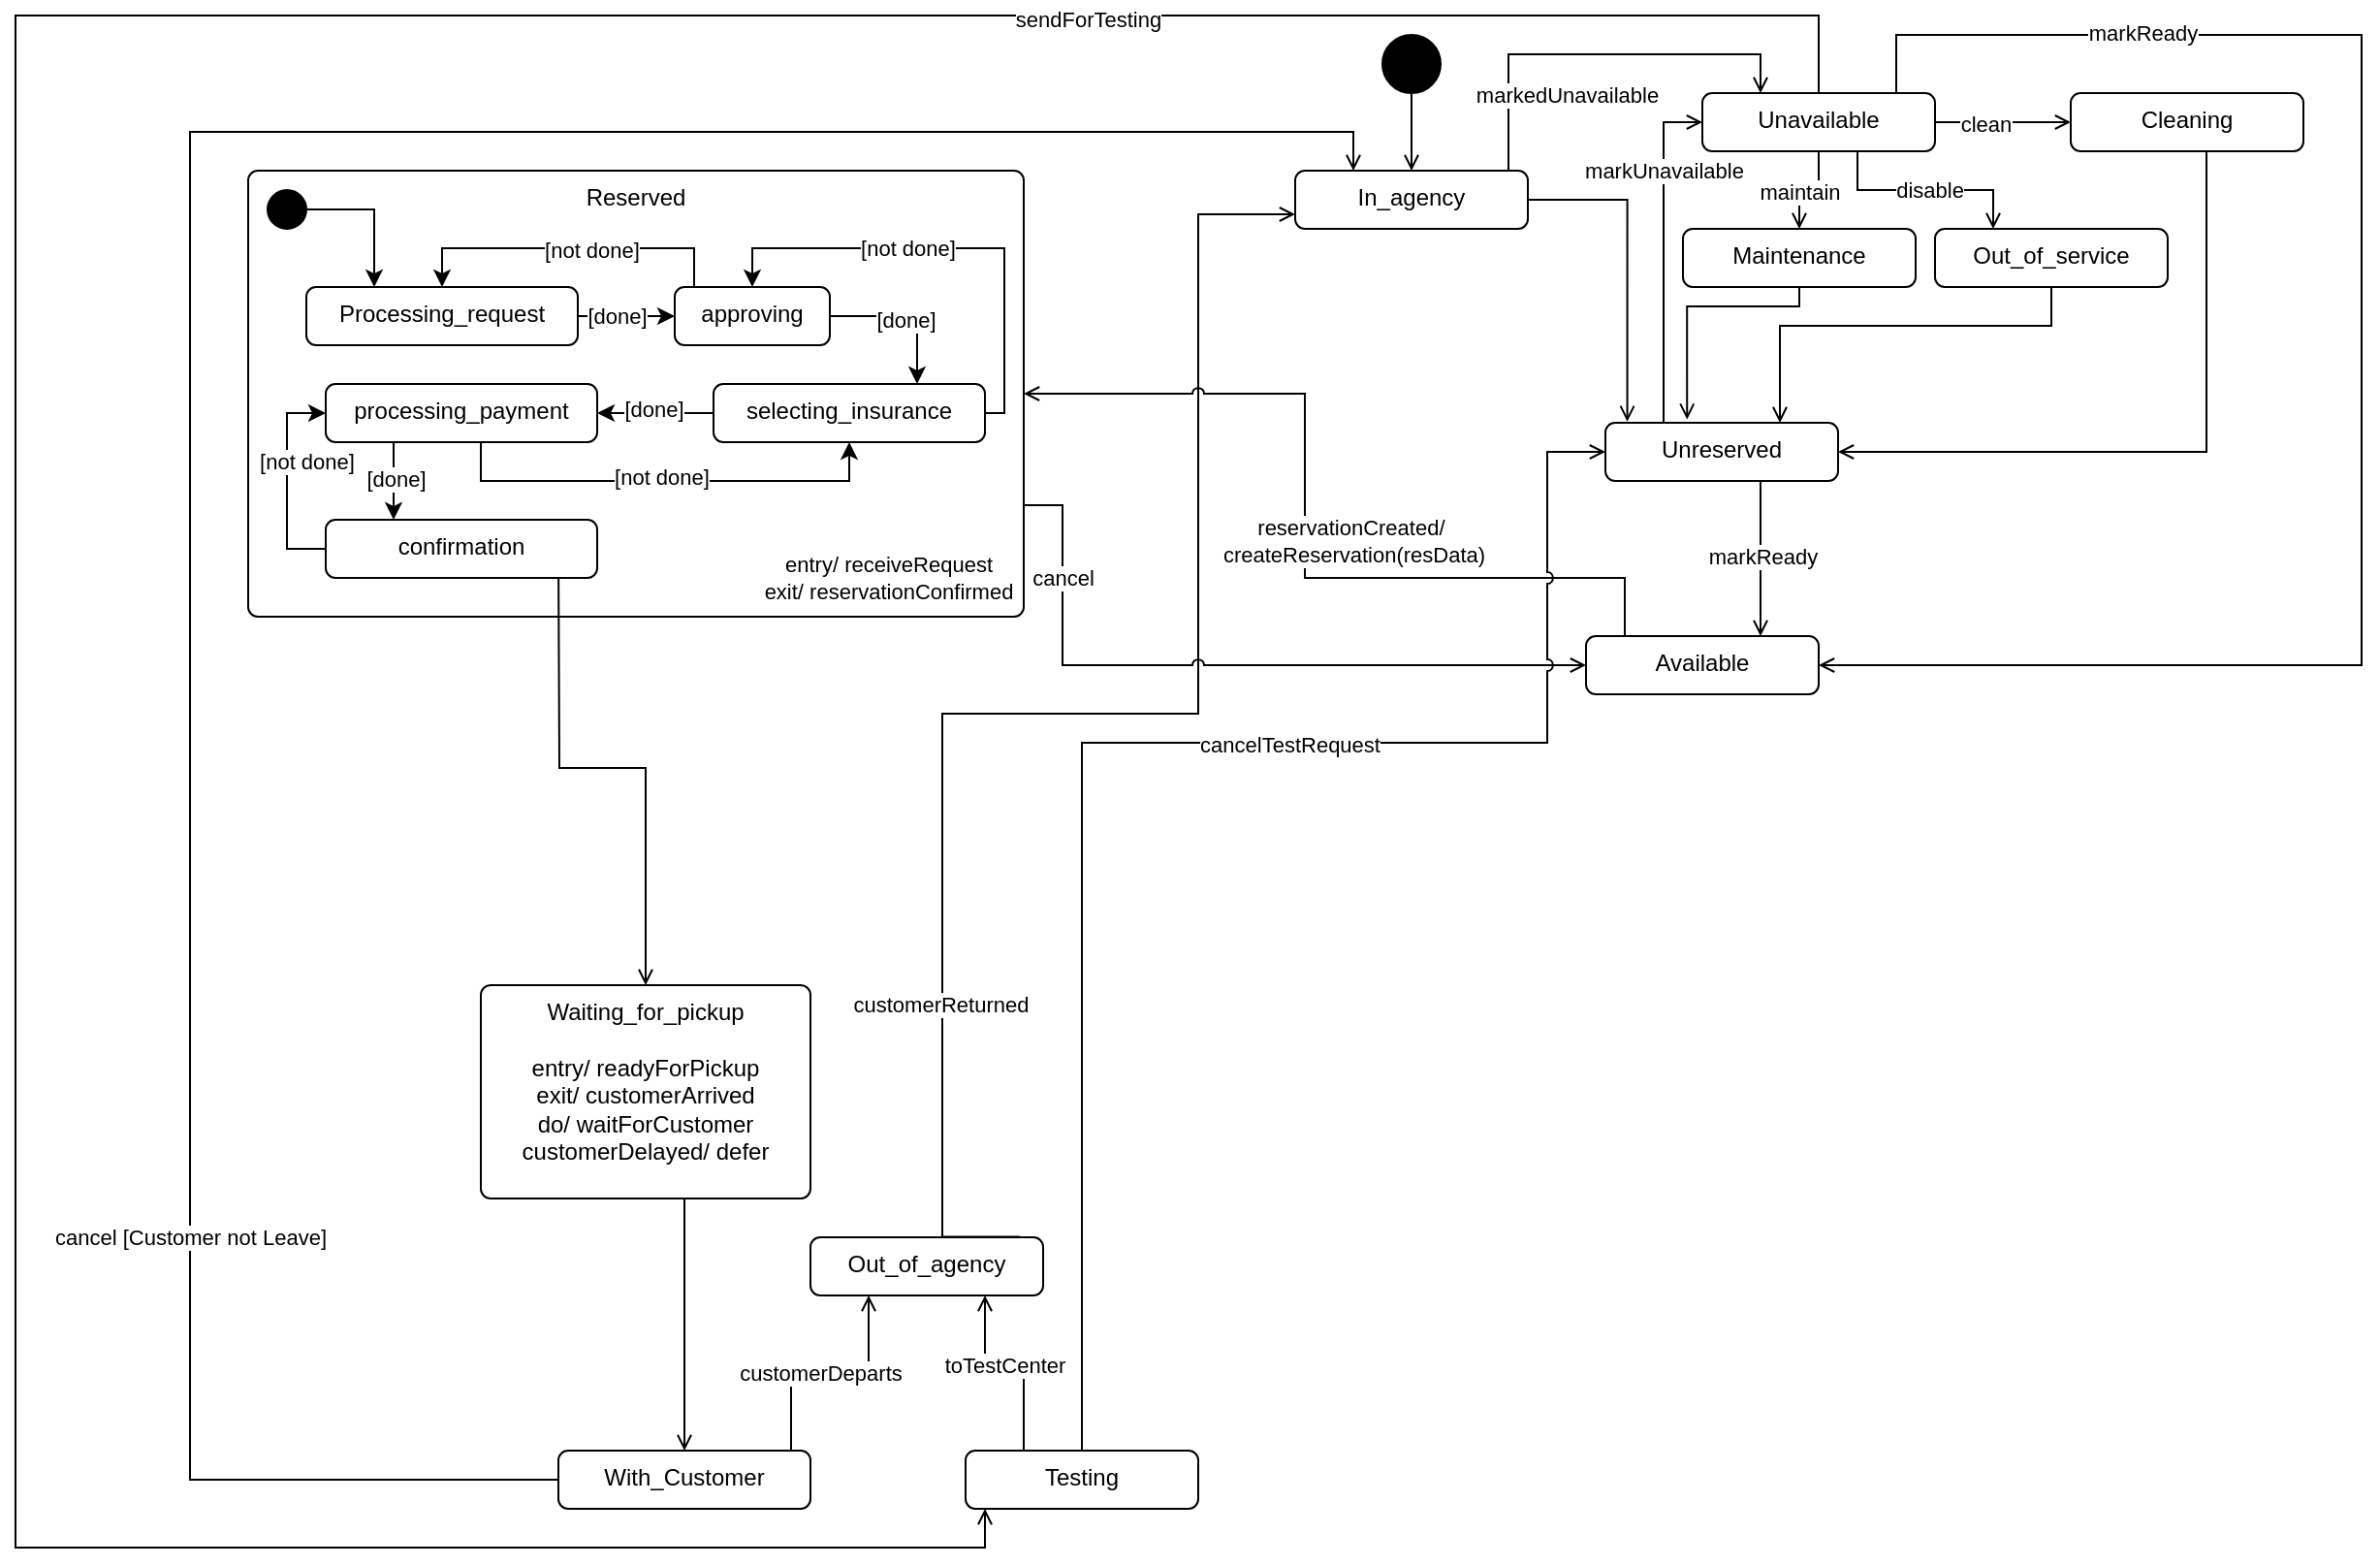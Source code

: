 <mxfile version="21.6.5" type="google">
  <diagram name="Page-1" id="DMmozx6f6weZfKAwVbgP">
    <mxGraphModel grid="1" page="1" gridSize="10" guides="1" tooltips="1" connect="1" arrows="1" fold="1" pageScale="1" pageWidth="850" pageHeight="1100" math="0" shadow="0">
      <root>
        <mxCell id="0" />
        <mxCell id="1" parent="0" />
        <mxCell id="J-f9868BmVxVPOFyWIxb-1" value="" style="ellipse;html=1;fillStyle=solid;fillColor=#000000;" vertex="1" parent="1">
          <mxGeometry x="325" y="240" width="30" height="30" as="geometry" />
        </mxCell>
        <mxCell id="J-f9868BmVxVPOFyWIxb-2" value="" style="endArrow=open;html=1;rounded=0;align=center;verticalAlign=top;endFill=0;labelBackgroundColor=none;endSize=6;entryX=0.5;entryY=0;entryDx=0;entryDy=0;" edge="1" parent="1" source="J-f9868BmVxVPOFyWIxb-1" target="J-f9868BmVxVPOFyWIxb-3">
          <mxGeometry relative="1" as="geometry">
            <mxPoint x="130" y="155" as="targetPoint" />
          </mxGeometry>
        </mxCell>
        <mxCell id="J-f9868BmVxVPOFyWIxb-60" style="edgeStyle=orthogonalEdgeStyle;rounded=0;orthogonalLoop=1;jettySize=auto;html=1;entryX=0.094;entryY=-0.019;entryDx=0;entryDy=0;entryPerimeter=0;endArrow=open;endFill=0;" edge="1" parent="1" source="J-f9868BmVxVPOFyWIxb-3" target="J-f9868BmVxVPOFyWIxb-8">
          <mxGeometry relative="1" as="geometry">
            <Array as="points">
              <mxPoint x="451" y="325" />
            </Array>
          </mxGeometry>
        </mxCell>
        <mxCell id="J-f9868BmVxVPOFyWIxb-85" style="edgeStyle=orthogonalEdgeStyle;rounded=0;orthogonalLoop=1;jettySize=auto;html=1;entryX=0.25;entryY=0;entryDx=0;entryDy=0;endArrow=open;endFill=0;" edge="1" parent="1" source="J-f9868BmVxVPOFyWIxb-3" target="J-f9868BmVxVPOFyWIxb-69">
          <mxGeometry relative="1" as="geometry">
            <Array as="points">
              <mxPoint x="390" y="250" />
              <mxPoint x="520" y="250" />
            </Array>
          </mxGeometry>
        </mxCell>
        <mxCell id="HE6LoLy0hS6oBVjU4GT2-6" value="markedUnavailable" style="edgeLabel;html=1;align=center;verticalAlign=middle;resizable=0;points=[];" connectable="0" vertex="1" parent="J-f9868BmVxVPOFyWIxb-85">
          <mxGeometry x="-0.643" y="2" relative="1" as="geometry">
            <mxPoint x="32" y="-2" as="offset" />
          </mxGeometry>
        </mxCell>
        <mxCell id="J-f9868BmVxVPOFyWIxb-3" value="&lt;div&gt;In_agency&lt;/div&gt;&lt;div&gt;&lt;br&gt;&lt;/div&gt;" style="html=1;align=center;verticalAlign=top;rounded=1;absoluteArcSize=1;arcSize=10;dashed=0;whiteSpace=wrap;" vertex="1" parent="1">
          <mxGeometry x="280" y="310" width="120" height="30" as="geometry" />
        </mxCell>
        <mxCell id="J-f9868BmVxVPOFyWIxb-51" style="edgeStyle=orthogonalEdgeStyle;rounded=0;orthogonalLoop=1;jettySize=auto;html=1;entryX=0;entryY=0.75;entryDx=0;entryDy=0;exitX=0.899;exitY=-0.01;exitDx=0;exitDy=0;exitPerimeter=0;endArrow=open;endFill=0;" edge="1" parent="1" source="J-f9868BmVxVPOFyWIxb-5" target="J-f9868BmVxVPOFyWIxb-3">
          <mxGeometry relative="1" as="geometry">
            <Array as="points">
              <mxPoint x="98" y="860" />
              <mxPoint x="98" y="590" />
              <mxPoint x="230" y="590" />
              <mxPoint x="230" y="333" />
            </Array>
          </mxGeometry>
        </mxCell>
        <mxCell id="J-f9868BmVxVPOFyWIxb-129" value="customerReturned" style="edgeLabel;html=1;align=center;verticalAlign=middle;resizable=0;points=[];" connectable="0" vertex="1" parent="J-f9868BmVxVPOFyWIxb-51">
          <mxGeometry x="-0.574" y="1" relative="1" as="geometry">
            <mxPoint as="offset" />
          </mxGeometry>
        </mxCell>
        <mxCell id="J-f9868BmVxVPOFyWIxb-5" value="Out_of_agency" style="html=1;align=center;verticalAlign=top;rounded=1;absoluteArcSize=1;arcSize=10;dashed=0;whiteSpace=wrap;" vertex="1" parent="1">
          <mxGeometry x="30" y="860" width="120" height="30" as="geometry" />
        </mxCell>
        <mxCell id="J-f9868BmVxVPOFyWIxb-59" style="edgeStyle=orthogonalEdgeStyle;rounded=0;orthogonalLoop=1;jettySize=auto;html=1;entryX=0;entryY=0.5;entryDx=0;entryDy=0;jumpSize=6;jumpStyle=arc;exitX=1;exitY=0.75;exitDx=0;exitDy=0;endArrow=open;endFill=0;" edge="1" parent="1" source="J-f9868BmVxVPOFyWIxb-7" target="J-f9868BmVxVPOFyWIxb-9">
          <mxGeometry relative="1" as="geometry">
            <Array as="points">
              <mxPoint x="160" y="483" />
              <mxPoint x="160" y="565" />
            </Array>
            <mxPoint x="230.0" y="700.01" as="sourcePoint" />
            <mxPoint x="518.8" y="782.5" as="targetPoint" />
          </mxGeometry>
        </mxCell>
        <mxCell id="J-f9868BmVxVPOFyWIxb-101" value="cancel" style="edgeLabel;html=1;align=center;verticalAlign=middle;resizable=0;points=[];" connectable="0" vertex="1" parent="J-f9868BmVxVPOFyWIxb-59">
          <mxGeometry x="-0.545" y="-1" relative="1" as="geometry">
            <mxPoint x="1" y="-27" as="offset" />
          </mxGeometry>
        </mxCell>
        <mxCell id="J-f9868BmVxVPOFyWIxb-7" value="Reserved" style="html=1;align=center;verticalAlign=top;rounded=1;absoluteArcSize=1;arcSize=10;dashed=0;whiteSpace=wrap;" vertex="1" parent="1">
          <mxGeometry x="-260" y="310" width="400" height="230" as="geometry" />
        </mxCell>
        <mxCell id="J-f9868BmVxVPOFyWIxb-61" style="edgeStyle=orthogonalEdgeStyle;rounded=0;orthogonalLoop=1;jettySize=auto;html=1;entryX=0.75;entryY=0;entryDx=0;entryDy=0;endArrow=open;endFill=0;" edge="1" parent="1" source="J-f9868BmVxVPOFyWIxb-8" target="J-f9868BmVxVPOFyWIxb-9">
          <mxGeometry relative="1" as="geometry">
            <Array as="points">
              <mxPoint x="520" y="500" />
              <mxPoint x="520" y="500" />
            </Array>
          </mxGeometry>
        </mxCell>
        <mxCell id="HE6LoLy0hS6oBVjU4GT2-17" value="markReady" style="edgeLabel;html=1;align=center;verticalAlign=middle;resizable=0;points=[];" connectable="0" vertex="1" parent="J-f9868BmVxVPOFyWIxb-61">
          <mxGeometry x="-0.033" y="1" relative="1" as="geometry">
            <mxPoint as="offset" />
          </mxGeometry>
        </mxCell>
        <mxCell id="J-f9868BmVxVPOFyWIxb-83" style="edgeStyle=orthogonalEdgeStyle;rounded=0;orthogonalLoop=1;jettySize=auto;html=1;entryX=0;entryY=0.5;entryDx=0;entryDy=0;endArrow=open;endFill=0;" edge="1" parent="1" source="J-f9868BmVxVPOFyWIxb-8" target="J-f9868BmVxVPOFyWIxb-69">
          <mxGeometry relative="1" as="geometry">
            <Array as="points">
              <mxPoint x="470" y="285" />
            </Array>
          </mxGeometry>
        </mxCell>
        <mxCell id="HE6LoLy0hS6oBVjU4GT2-10" value="markUnavailable" style="edgeLabel;html=1;align=center;verticalAlign=middle;resizable=0;points=[];" connectable="0" vertex="1" parent="J-f9868BmVxVPOFyWIxb-83">
          <mxGeometry x="0.29" y="2" relative="1" as="geometry">
            <mxPoint x="2" y="-17" as="offset" />
          </mxGeometry>
        </mxCell>
        <mxCell id="J-f9868BmVxVPOFyWIxb-8" value="Unreserved" style="html=1;align=center;verticalAlign=top;rounded=1;absoluteArcSize=1;arcSize=10;dashed=0;whiteSpace=wrap;" vertex="1" parent="1">
          <mxGeometry x="440" y="440" width="120" height="30" as="geometry" />
        </mxCell>
        <mxCell id="J-f9868BmVxVPOFyWIxb-64" style="edgeStyle=orthogonalEdgeStyle;rounded=0;orthogonalLoop=1;jettySize=auto;html=1;exitX=0;exitY=0.25;exitDx=0;exitDy=0;jumpStyle=arc;endArrow=open;endFill=0;" edge="1" parent="1" source="J-f9868BmVxVPOFyWIxb-9">
          <mxGeometry relative="1" as="geometry">
            <mxPoint x="140" y="425" as="targetPoint" />
            <Array as="points">
              <mxPoint x="450" y="558" />
              <mxPoint x="450" y="520" />
              <mxPoint x="285" y="520" />
              <mxPoint x="285" y="425" />
            </Array>
          </mxGeometry>
        </mxCell>
        <mxCell id="J-f9868BmVxVPOFyWIxb-126" value="&lt;div&gt;reservationCreated/&amp;nbsp;&lt;/div&gt;&lt;div&gt;createReservation(resData)&lt;/div&gt;" style="edgeLabel;html=1;align=center;verticalAlign=middle;resizable=0;points=[];" connectable="0" vertex="1" parent="J-f9868BmVxVPOFyWIxb-64">
          <mxGeometry x="0.138" y="-1" relative="1" as="geometry">
            <mxPoint x="24" y="21" as="offset" />
          </mxGeometry>
        </mxCell>
        <mxCell id="J-f9868BmVxVPOFyWIxb-9" value="&lt;div&gt;Available&lt;/div&gt;" style="html=1;align=center;verticalAlign=top;rounded=1;absoluteArcSize=1;arcSize=10;dashed=0;whiteSpace=wrap;" vertex="1" parent="1">
          <mxGeometry x="430" y="550" width="120" height="30" as="geometry" />
        </mxCell>
        <mxCell id="J-f9868BmVxVPOFyWIxb-41" style="edgeStyle=orthogonalEdgeStyle;rounded=0;orthogonalLoop=1;jettySize=auto;html=1;entryX=0.25;entryY=1;entryDx=0;entryDy=0;endArrow=open;endFill=0;" edge="1" parent="1" source="J-f9868BmVxVPOFyWIxb-15" target="J-f9868BmVxVPOFyWIxb-5">
          <mxGeometry relative="1" as="geometry">
            <Array as="points">
              <mxPoint x="20" y="930" />
              <mxPoint x="60" y="930" />
            </Array>
          </mxGeometry>
        </mxCell>
        <mxCell id="HE6LoLy0hS6oBVjU4GT2-15" value="customerDeparts" style="edgeLabel;html=1;align=center;verticalAlign=middle;resizable=0;points=[];" connectable="0" vertex="1" parent="J-f9868BmVxVPOFyWIxb-41">
          <mxGeometry x="-0.092" relative="1" as="geometry">
            <mxPoint as="offset" />
          </mxGeometry>
        </mxCell>
        <mxCell id="J-f9868BmVxVPOFyWIxb-68" style="edgeStyle=orthogonalEdgeStyle;rounded=0;orthogonalLoop=1;jettySize=auto;html=1;entryX=0.25;entryY=0;entryDx=0;entryDy=0;endArrow=open;endFill=0;" edge="1" parent="1" source="J-f9868BmVxVPOFyWIxb-15" target="J-f9868BmVxVPOFyWIxb-3">
          <mxGeometry relative="1" as="geometry">
            <Array as="points">
              <mxPoint x="-290" y="985" />
              <mxPoint x="-290" y="290" />
              <mxPoint x="310" y="290" />
            </Array>
          </mxGeometry>
        </mxCell>
        <mxCell id="HE6LoLy0hS6oBVjU4GT2-12" value="cancel [Customer not Leave]" style="edgeLabel;html=1;align=center;verticalAlign=middle;resizable=0;points=[];" connectable="0" vertex="1" parent="J-f9868BmVxVPOFyWIxb-68">
          <mxGeometry x="-0.754" y="4" relative="1" as="geometry">
            <mxPoint x="-5" y="-129" as="offset" />
          </mxGeometry>
        </mxCell>
        <mxCell id="J-f9868BmVxVPOFyWIxb-15" value="&lt;div&gt;With_Customer&lt;/div&gt;&lt;div&gt;&lt;br&gt;&lt;/div&gt;" style="html=1;align=center;verticalAlign=top;rounded=1;absoluteArcSize=1;arcSize=10;dashed=0;whiteSpace=wrap;" vertex="1" parent="1">
          <mxGeometry x="-100" y="970" width="130" height="30" as="geometry" />
        </mxCell>
        <mxCell id="J-f9868BmVxVPOFyWIxb-43" style="edgeStyle=orthogonalEdgeStyle;rounded=0;orthogonalLoop=1;jettySize=auto;html=1;exitX=0.75;exitY=0;exitDx=0;exitDy=0;entryX=0.75;entryY=1;entryDx=0;entryDy=0;jumpStyle=arc;endArrow=open;endFill=0;" edge="1" parent="1" source="J-f9868BmVxVPOFyWIxb-16" target="J-f9868BmVxVPOFyWIxb-5">
          <mxGeometry relative="1" as="geometry">
            <mxPoint x="160" y="920" as="targetPoint" />
            <Array as="points">
              <mxPoint x="140" y="970" />
              <mxPoint x="140" y="925" />
              <mxPoint x="120" y="925" />
            </Array>
          </mxGeometry>
        </mxCell>
        <mxCell id="HE6LoLy0hS6oBVjU4GT2-16" value="toTestCenter" style="edgeLabel;html=1;align=center;verticalAlign=middle;resizable=0;points=[];" connectable="0" vertex="1" parent="J-f9868BmVxVPOFyWIxb-43">
          <mxGeometry x="0.444" y="1" relative="1" as="geometry">
            <mxPoint as="offset" />
          </mxGeometry>
        </mxCell>
        <mxCell id="J-f9868BmVxVPOFyWIxb-67" style="edgeStyle=orthogonalEdgeStyle;rounded=0;orthogonalLoop=1;jettySize=auto;html=1;entryX=0;entryY=0.5;entryDx=0;entryDy=0;jumpStyle=arc;endArrow=open;endFill=0;" edge="1" parent="1" source="J-f9868BmVxVPOFyWIxb-16" target="J-f9868BmVxVPOFyWIxb-8">
          <mxGeometry relative="1" as="geometry">
            <Array as="points">
              <mxPoint x="170" y="605" />
              <mxPoint x="410" y="605" />
              <mxPoint x="410" y="455" />
            </Array>
          </mxGeometry>
        </mxCell>
        <mxCell id="HE6LoLy0hS6oBVjU4GT2-13" value="cancelTestRequest" style="edgeLabel;html=1;align=center;verticalAlign=middle;resizable=0;points=[];" connectable="0" vertex="1" parent="J-f9868BmVxVPOFyWIxb-67">
          <mxGeometry x="0.202" y="-1" relative="1" as="geometry">
            <mxPoint as="offset" />
          </mxGeometry>
        </mxCell>
        <mxCell id="J-f9868BmVxVPOFyWIxb-70" style="edgeStyle=orthogonalEdgeStyle;rounded=0;orthogonalLoop=1;jettySize=auto;html=1;entryX=0.5;entryY=0;entryDx=0;entryDy=0;startArrow=open;startFill=0;endArrow=none;endFill=0;" edge="1" parent="1" source="J-f9868BmVxVPOFyWIxb-16" target="J-f9868BmVxVPOFyWIxb-69">
          <mxGeometry relative="1" as="geometry">
            <Array as="points">
              <mxPoint x="120" y="1020" />
              <mxPoint x="-380" y="1020" />
              <mxPoint x="-380" y="230" />
              <mxPoint x="550" y="230" />
            </Array>
          </mxGeometry>
        </mxCell>
        <mxCell id="HE6LoLy0hS6oBVjU4GT2-14" value="sendForTesting" style="edgeLabel;html=1;align=center;verticalAlign=middle;resizable=0;points=[];" connectable="0" vertex="1" parent="J-f9868BmVxVPOFyWIxb-70">
          <mxGeometry x="0.634" y="-2" relative="1" as="geometry">
            <mxPoint as="offset" />
          </mxGeometry>
        </mxCell>
        <mxCell id="J-f9868BmVxVPOFyWIxb-16" value="Testing" style="html=1;align=center;verticalAlign=top;rounded=1;absoluteArcSize=1;arcSize=10;dashed=0;whiteSpace=wrap;" vertex="1" parent="1">
          <mxGeometry x="110" y="970" width="120" height="30" as="geometry" />
        </mxCell>
        <mxCell id="J-f9868BmVxVPOFyWIxb-72" style="edgeStyle=orthogonalEdgeStyle;rounded=0;orthogonalLoop=1;jettySize=auto;html=1;endArrow=open;endFill=0;" edge="1" parent="1" source="J-f9868BmVxVPOFyWIxb-69" target="J-f9868BmVxVPOFyWIxb-71">
          <mxGeometry relative="1" as="geometry" />
        </mxCell>
        <mxCell id="HE6LoLy0hS6oBVjU4GT2-9" value="maintain" style="edgeLabel;html=1;align=center;verticalAlign=middle;resizable=0;points=[];" connectable="0" vertex="1" parent="J-f9868BmVxVPOFyWIxb-72">
          <mxGeometry x="-0.467" relative="1" as="geometry">
            <mxPoint x="-10" y="7" as="offset" />
          </mxGeometry>
        </mxCell>
        <mxCell id="J-f9868BmVxVPOFyWIxb-75" style="edgeStyle=orthogonalEdgeStyle;rounded=0;orthogonalLoop=1;jettySize=auto;html=1;entryX=0.25;entryY=0;entryDx=0;entryDy=0;endArrow=open;endFill=0;" edge="1" parent="1" source="J-f9868BmVxVPOFyWIxb-69" target="J-f9868BmVxVPOFyWIxb-74">
          <mxGeometry relative="1" as="geometry">
            <Array as="points">
              <mxPoint x="570" y="320" />
              <mxPoint x="640" y="320" />
            </Array>
          </mxGeometry>
        </mxCell>
        <mxCell id="HE6LoLy0hS6oBVjU4GT2-8" value="disable" style="edgeLabel;html=1;align=center;verticalAlign=middle;resizable=0;points=[];" connectable="0" vertex="1" parent="J-f9868BmVxVPOFyWIxb-75">
          <mxGeometry x="0.036" relative="1" as="geometry">
            <mxPoint as="offset" />
          </mxGeometry>
        </mxCell>
        <mxCell id="J-f9868BmVxVPOFyWIxb-79" style="edgeStyle=orthogonalEdgeStyle;rounded=0;orthogonalLoop=1;jettySize=auto;html=1;entryX=0;entryY=0.5;entryDx=0;entryDy=0;endArrow=open;endFill=0;" edge="1" parent="1" source="J-f9868BmVxVPOFyWIxb-69" target="J-f9868BmVxVPOFyWIxb-77">
          <mxGeometry relative="1" as="geometry" />
        </mxCell>
        <mxCell id="HE6LoLy0hS6oBVjU4GT2-7" value="clean" style="edgeLabel;html=1;align=center;verticalAlign=middle;resizable=0;points=[];" connectable="0" vertex="1" parent="J-f9868BmVxVPOFyWIxb-79">
          <mxGeometry x="-0.276" y="-1" relative="1" as="geometry">
            <mxPoint as="offset" />
          </mxGeometry>
        </mxCell>
        <mxCell id="J-f9868BmVxVPOFyWIxb-84" style="edgeStyle=orthogonalEdgeStyle;rounded=0;orthogonalLoop=1;jettySize=auto;html=1;entryX=1;entryY=0.5;entryDx=0;entryDy=0;endArrow=open;endFill=0;" edge="1" parent="1" source="J-f9868BmVxVPOFyWIxb-69" target="J-f9868BmVxVPOFyWIxb-9">
          <mxGeometry relative="1" as="geometry">
            <Array as="points">
              <mxPoint x="590" y="240" />
              <mxPoint x="830" y="240" />
              <mxPoint x="830" y="565" />
            </Array>
          </mxGeometry>
        </mxCell>
        <mxCell id="HE6LoLy0hS6oBVjU4GT2-1" value="markReady" style="edgeLabel;html=1;align=center;verticalAlign=middle;resizable=0;points=[];" connectable="0" vertex="1" parent="J-f9868BmVxVPOFyWIxb-84">
          <mxGeometry x="-0.641" y="1" relative="1" as="geometry">
            <mxPoint as="offset" />
          </mxGeometry>
        </mxCell>
        <mxCell id="J-f9868BmVxVPOFyWIxb-69" value="&lt;div&gt;Unavailable&lt;/div&gt;" style="html=1;align=center;verticalAlign=top;rounded=1;absoluteArcSize=1;arcSize=10;dashed=0;whiteSpace=wrap;" vertex="1" parent="1">
          <mxGeometry x="490" y="270" width="120" height="30" as="geometry" />
        </mxCell>
        <mxCell id="J-f9868BmVxVPOFyWIxb-73" style="edgeStyle=orthogonalEdgeStyle;rounded=0;orthogonalLoop=1;jettySize=auto;html=1;entryX=0.351;entryY=-0.057;entryDx=0;entryDy=0;entryPerimeter=0;endArrow=open;endFill=0;" edge="1" parent="1" source="J-f9868BmVxVPOFyWIxb-71" target="J-f9868BmVxVPOFyWIxb-8">
          <mxGeometry relative="1" as="geometry">
            <Array as="points">
              <mxPoint x="540" y="380" />
              <mxPoint x="482" y="380" />
            </Array>
          </mxGeometry>
        </mxCell>
        <mxCell id="J-f9868BmVxVPOFyWIxb-71" value="Maintenance" style="html=1;align=center;verticalAlign=top;rounded=1;absoluteArcSize=1;arcSize=10;dashed=0;whiteSpace=wrap;" vertex="1" parent="1">
          <mxGeometry x="480" y="340" width="120" height="30" as="geometry" />
        </mxCell>
        <mxCell id="J-f9868BmVxVPOFyWIxb-76" style="edgeStyle=orthogonalEdgeStyle;rounded=0;orthogonalLoop=1;jettySize=auto;html=1;endArrow=open;endFill=0;entryX=0.75;entryY=0;entryDx=0;entryDy=0;" edge="1" parent="1" source="J-f9868BmVxVPOFyWIxb-74" target="J-f9868BmVxVPOFyWIxb-8">
          <mxGeometry relative="1" as="geometry">
            <Array as="points">
              <mxPoint x="670" y="390" />
              <mxPoint x="530" y="390" />
            </Array>
            <mxPoint x="510" y="420" as="targetPoint" />
          </mxGeometry>
        </mxCell>
        <mxCell id="J-f9868BmVxVPOFyWIxb-74" value="Out_of_service" style="html=1;align=center;verticalAlign=top;rounded=1;absoluteArcSize=1;arcSize=10;dashed=0;whiteSpace=wrap;" vertex="1" parent="1">
          <mxGeometry x="610" y="340" width="120" height="30" as="geometry" />
        </mxCell>
        <mxCell id="J-f9868BmVxVPOFyWIxb-80" style="edgeStyle=orthogonalEdgeStyle;rounded=0;orthogonalLoop=1;jettySize=auto;html=1;entryX=1;entryY=0.5;entryDx=0;entryDy=0;endArrow=open;endFill=0;" edge="1" parent="1" source="J-f9868BmVxVPOFyWIxb-77" target="J-f9868BmVxVPOFyWIxb-8">
          <mxGeometry relative="1" as="geometry">
            <Array as="points">
              <mxPoint x="750" y="455" />
            </Array>
          </mxGeometry>
        </mxCell>
        <mxCell id="J-f9868BmVxVPOFyWIxb-77" value="Cleaning" style="html=1;align=center;verticalAlign=top;rounded=1;absoluteArcSize=1;arcSize=10;dashed=0;whiteSpace=wrap;" vertex="1" parent="1">
          <mxGeometry x="680" y="270" width="120" height="30" as="geometry" />
        </mxCell>
        <mxCell id="J-f9868BmVxVPOFyWIxb-102" style="edgeStyle=orthogonalEdgeStyle;rounded=0;orthogonalLoop=1;jettySize=auto;html=1;entryX=0;entryY=0.5;entryDx=0;entryDy=0;" edge="1" parent="1" source="J-f9868BmVxVPOFyWIxb-87" target="J-f9868BmVxVPOFyWIxb-89">
          <mxGeometry relative="1" as="geometry" />
        </mxCell>
        <mxCell id="J-f9868BmVxVPOFyWIxb-87" value="Processing_request" style="html=1;align=center;verticalAlign=top;rounded=1;absoluteArcSize=1;arcSize=10;dashed=0;whiteSpace=wrap;" vertex="1" parent="1">
          <mxGeometry x="-230" y="370" width="140" height="30" as="geometry" />
        </mxCell>
        <mxCell id="J-f9868BmVxVPOFyWIxb-103" style="edgeStyle=orthogonalEdgeStyle;rounded=0;orthogonalLoop=1;jettySize=auto;html=1;entryX=0.5;entryY=0;entryDx=0;entryDy=0;" edge="1" parent="1" source="J-f9868BmVxVPOFyWIxb-89" target="J-f9868BmVxVPOFyWIxb-87">
          <mxGeometry relative="1" as="geometry">
            <Array as="points">
              <mxPoint x="-30" y="350" />
              <mxPoint x="-160" y="350" />
            </Array>
          </mxGeometry>
        </mxCell>
        <mxCell id="J-f9868BmVxVPOFyWIxb-104" value="[not done]" style="edgeLabel;html=1;align=center;verticalAlign=middle;resizable=0;points=[];" connectable="0" vertex="1" parent="J-f9868BmVxVPOFyWIxb-103">
          <mxGeometry x="-0.138" y="1" relative="1" as="geometry">
            <mxPoint as="offset" />
          </mxGeometry>
        </mxCell>
        <mxCell id="J-f9868BmVxVPOFyWIxb-105" style="edgeStyle=orthogonalEdgeStyle;rounded=0;orthogonalLoop=1;jettySize=auto;html=1;entryX=0.75;entryY=0;entryDx=0;entryDy=0;" edge="1" parent="1" source="J-f9868BmVxVPOFyWIxb-89" target="J-f9868BmVxVPOFyWIxb-90">
          <mxGeometry relative="1" as="geometry">
            <Array as="points">
              <mxPoint x="85" y="385" />
            </Array>
          </mxGeometry>
        </mxCell>
        <mxCell id="J-f9868BmVxVPOFyWIxb-106" value="[done]" style="edgeLabel;html=1;align=center;verticalAlign=middle;resizable=0;points=[];" connectable="0" vertex="1" parent="J-f9868BmVxVPOFyWIxb-105">
          <mxGeometry x="-0.005" relative="1" as="geometry">
            <mxPoint x="-150" as="offset" />
          </mxGeometry>
        </mxCell>
        <mxCell id="J-f9868BmVxVPOFyWIxb-107" value="[done]" style="edgeLabel;html=1;align=center;verticalAlign=middle;resizable=0;points=[];" connectable="0" vertex="1" parent="J-f9868BmVxVPOFyWIxb-105">
          <mxGeometry x="-0.035" y="-2" relative="1" as="geometry">
            <mxPoint as="offset" />
          </mxGeometry>
        </mxCell>
        <mxCell id="J-f9868BmVxVPOFyWIxb-89" value="approving" style="html=1;align=center;verticalAlign=top;rounded=1;absoluteArcSize=1;arcSize=10;dashed=0;whiteSpace=wrap;" vertex="1" parent="1">
          <mxGeometry x="-40" y="370" width="80" height="30" as="geometry" />
        </mxCell>
        <mxCell id="J-f9868BmVxVPOFyWIxb-108" style="edgeStyle=orthogonalEdgeStyle;rounded=0;orthogonalLoop=1;jettySize=auto;html=1;entryX=0.5;entryY=0;entryDx=0;entryDy=0;" edge="1" parent="1" source="J-f9868BmVxVPOFyWIxb-90" target="J-f9868BmVxVPOFyWIxb-89">
          <mxGeometry relative="1" as="geometry">
            <Array as="points">
              <mxPoint x="130" y="435" />
              <mxPoint x="130" y="350" />
              <mxPoint y="350" />
            </Array>
          </mxGeometry>
        </mxCell>
        <mxCell id="J-f9868BmVxVPOFyWIxb-109" value="[not done]" style="edgeLabel;html=1;align=center;verticalAlign=middle;resizable=0;points=[];" connectable="0" vertex="1" parent="J-f9868BmVxVPOFyWIxb-108">
          <mxGeometry x="-0.058" relative="1" as="geometry">
            <mxPoint x="-30" as="offset" />
          </mxGeometry>
        </mxCell>
        <mxCell id="J-f9868BmVxVPOFyWIxb-110" style="edgeStyle=orthogonalEdgeStyle;rounded=0;orthogonalLoop=1;jettySize=auto;html=1;entryX=1;entryY=0.5;entryDx=0;entryDy=0;" edge="1" parent="1" source="J-f9868BmVxVPOFyWIxb-90" target="J-f9868BmVxVPOFyWIxb-94">
          <mxGeometry relative="1" as="geometry" />
        </mxCell>
        <mxCell id="J-f9868BmVxVPOFyWIxb-112" value="[done]" style="edgeLabel;html=1;align=center;verticalAlign=middle;resizable=0;points=[];" connectable="0" vertex="1" parent="J-f9868BmVxVPOFyWIxb-110">
          <mxGeometry x="0.048" y="-2" relative="1" as="geometry">
            <mxPoint as="offset" />
          </mxGeometry>
        </mxCell>
        <mxCell id="J-f9868BmVxVPOFyWIxb-90" value="selecting_insurance" style="html=1;align=center;verticalAlign=top;rounded=1;absoluteArcSize=1;arcSize=10;dashed=0;whiteSpace=wrap;" vertex="1" parent="1">
          <mxGeometry x="-20" y="420" width="140" height="30" as="geometry" />
        </mxCell>
        <mxCell id="J-f9868BmVxVPOFyWIxb-117" style="edgeStyle=orthogonalEdgeStyle;rounded=0;orthogonalLoop=1;jettySize=auto;html=1;entryX=0;entryY=0.5;entryDx=0;entryDy=0;exitX=0;exitY=0.5;exitDx=0;exitDy=0;" edge="1" parent="1" source="J-f9868BmVxVPOFyWIxb-91" target="J-f9868BmVxVPOFyWIxb-94">
          <mxGeometry relative="1" as="geometry" />
        </mxCell>
        <mxCell id="J-f9868BmVxVPOFyWIxb-118" value="[not done]" style="edgeLabel;html=1;align=center;verticalAlign=middle;resizable=0;points=[];" connectable="0" vertex="1" parent="J-f9868BmVxVPOFyWIxb-117">
          <mxGeometry x="0.054" y="1" relative="1" as="geometry">
            <mxPoint x="11" y="-7" as="offset" />
          </mxGeometry>
        </mxCell>
        <mxCell id="J-f9868BmVxVPOFyWIxb-122" style="edgeStyle=orthogonalEdgeStyle;rounded=0;orthogonalLoop=1;jettySize=auto;html=1;entryX=0.5;entryY=0;entryDx=0;entryDy=0;endArrow=open;endFill=0;" edge="1" parent="1" target="HE6LoLy0hS6oBVjU4GT2-3">
          <mxGeometry relative="1" as="geometry">
            <mxPoint x="-100" y="505.034" as="sourcePoint" />
            <mxPoint x="-20" y="970.0" as="targetPoint" />
          </mxGeometry>
        </mxCell>
        <mxCell id="J-f9868BmVxVPOFyWIxb-91" value="confirmation" style="html=1;align=center;verticalAlign=top;rounded=1;absoluteArcSize=1;arcSize=10;dashed=0;whiteSpace=wrap;" vertex="1" parent="1">
          <mxGeometry x="-220" y="490" width="140" height="30" as="geometry" />
        </mxCell>
        <mxCell id="J-f9868BmVxVPOFyWIxb-113" style="edgeStyle=orthogonalEdgeStyle;rounded=0;orthogonalLoop=1;jettySize=auto;html=1;entryX=0.5;entryY=1;entryDx=0;entryDy=0;" edge="1" parent="1" source="J-f9868BmVxVPOFyWIxb-94" target="J-f9868BmVxVPOFyWIxb-90">
          <mxGeometry relative="1" as="geometry">
            <Array as="points">
              <mxPoint x="-140" y="470" />
              <mxPoint x="50" y="470" />
            </Array>
          </mxGeometry>
        </mxCell>
        <mxCell id="J-f9868BmVxVPOFyWIxb-114" value="[not done]" style="edgeLabel;html=1;align=center;verticalAlign=middle;resizable=0;points=[];" connectable="0" vertex="1" parent="J-f9868BmVxVPOFyWIxb-113">
          <mxGeometry x="-0.022" y="2" relative="1" as="geometry">
            <mxPoint as="offset" />
          </mxGeometry>
        </mxCell>
        <mxCell id="J-f9868BmVxVPOFyWIxb-115" style="edgeStyle=orthogonalEdgeStyle;rounded=0;orthogonalLoop=1;jettySize=auto;html=1;entryX=0.25;entryY=0;entryDx=0;entryDy=0;" edge="1" parent="1" source="J-f9868BmVxVPOFyWIxb-94" target="J-f9868BmVxVPOFyWIxb-91">
          <mxGeometry relative="1" as="geometry">
            <Array as="points">
              <mxPoint x="-185" y="460" />
              <mxPoint x="-185" y="460" />
            </Array>
          </mxGeometry>
        </mxCell>
        <mxCell id="J-f9868BmVxVPOFyWIxb-116" value="[done]" style="edgeLabel;html=1;align=center;verticalAlign=middle;resizable=0;points=[];" connectable="0" vertex="1" parent="J-f9868BmVxVPOFyWIxb-115">
          <mxGeometry x="-0.048" y="1" relative="1" as="geometry">
            <mxPoint as="offset" />
          </mxGeometry>
        </mxCell>
        <mxCell id="J-f9868BmVxVPOFyWIxb-94" value="processing_payment" style="html=1;align=center;verticalAlign=top;rounded=1;absoluteArcSize=1;arcSize=10;dashed=0;whiteSpace=wrap;" vertex="1" parent="1">
          <mxGeometry x="-220" y="420" width="140" height="30" as="geometry" />
        </mxCell>
        <mxCell id="J-f9868BmVxVPOFyWIxb-98" style="edgeStyle=orthogonalEdgeStyle;rounded=0;orthogonalLoop=1;jettySize=auto;html=1;entryX=0.25;entryY=0;entryDx=0;entryDy=0;" edge="1" parent="1" source="J-f9868BmVxVPOFyWIxb-97" target="J-f9868BmVxVPOFyWIxb-87">
          <mxGeometry relative="1" as="geometry">
            <Array as="points">
              <mxPoint x="-195" y="330" />
            </Array>
          </mxGeometry>
        </mxCell>
        <mxCell id="J-f9868BmVxVPOFyWIxb-97" value="" style="ellipse;html=1;fillColor=#000000;fillStyle=solid;" vertex="1" parent="1">
          <mxGeometry x="-250" y="320" width="20" height="20" as="geometry" />
        </mxCell>
        <mxCell id="J-f9868BmVxVPOFyWIxb-121" value="&lt;div style=&quot;font-size: 11px;&quot;&gt;entry/ receiveRequest&lt;/div&gt;&lt;div style=&quot;font-size: 11px;&quot;&gt;exit/ reservationConfirmed&lt;br style=&quot;font-size: 11px;&quot;&gt;&lt;/div&gt;" style="text;html=1;align=center;verticalAlign=middle;resizable=0;points=[];autosize=1;strokeColor=none;fillColor=none;fontSize=11;" vertex="1" parent="1">
          <mxGeometry x="-5" y="500" width="150" height="40" as="geometry" />
        </mxCell>
        <mxCell id="HE6LoLy0hS6oBVjU4GT2-4" style="edgeStyle=orthogonalEdgeStyle;rounded=0;orthogonalLoop=1;jettySize=auto;html=1;entryX=0.5;entryY=0;entryDx=0;entryDy=0;endArrow=open;endFill=0;" edge="1" parent="1" source="HE6LoLy0hS6oBVjU4GT2-3" target="J-f9868BmVxVPOFyWIxb-15">
          <mxGeometry relative="1" as="geometry">
            <Array as="points">
              <mxPoint x="-35" y="780" />
              <mxPoint x="-35" y="780" />
            </Array>
          </mxGeometry>
        </mxCell>
        <mxCell id="HE6LoLy0hS6oBVjU4GT2-3" value="&lt;div&gt;Waiting_for_pickup&lt;/div&gt;&lt;div&gt;&lt;br&gt;&lt;/div&gt;&lt;div&gt;entry/ readyForPickup&lt;/div&gt;&lt;div&gt;exit/ customerArrived&lt;/div&gt;&lt;div&gt;do/ waitForCustomer&lt;/div&gt;&lt;div&gt;customerDelayed/ defer&lt;br&gt;&lt;/div&gt;" style="html=1;align=center;verticalAlign=top;rounded=1;absoluteArcSize=1;arcSize=10;dashed=0;whiteSpace=wrap;" vertex="1" parent="1">
          <mxGeometry x="-140" y="730" width="170" height="110" as="geometry" />
        </mxCell>
      </root>
    </mxGraphModel>
  </diagram>
</mxfile>
